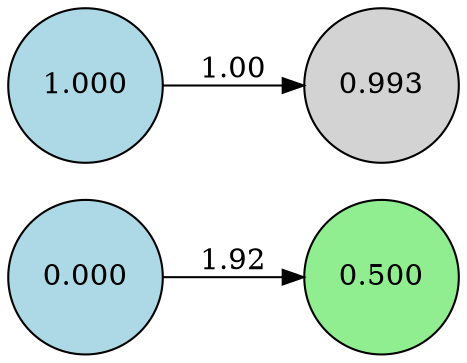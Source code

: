 digraph neat {
  rankdir=LR;
  node [shape=circle];
  node0 [label="0.000", style=filled, fillcolor=lightblue];
  node1 [label="1.000", style=filled, fillcolor=lightblue];
  node122 [label="0.500", style=filled, fillcolor=lightgreen];
  node152 [label="0.993", style=filled, fillcolor=lightgray];
  node0 -> node122 [label="1.92"];
  node1 -> node152 [label="1.00"];
}
